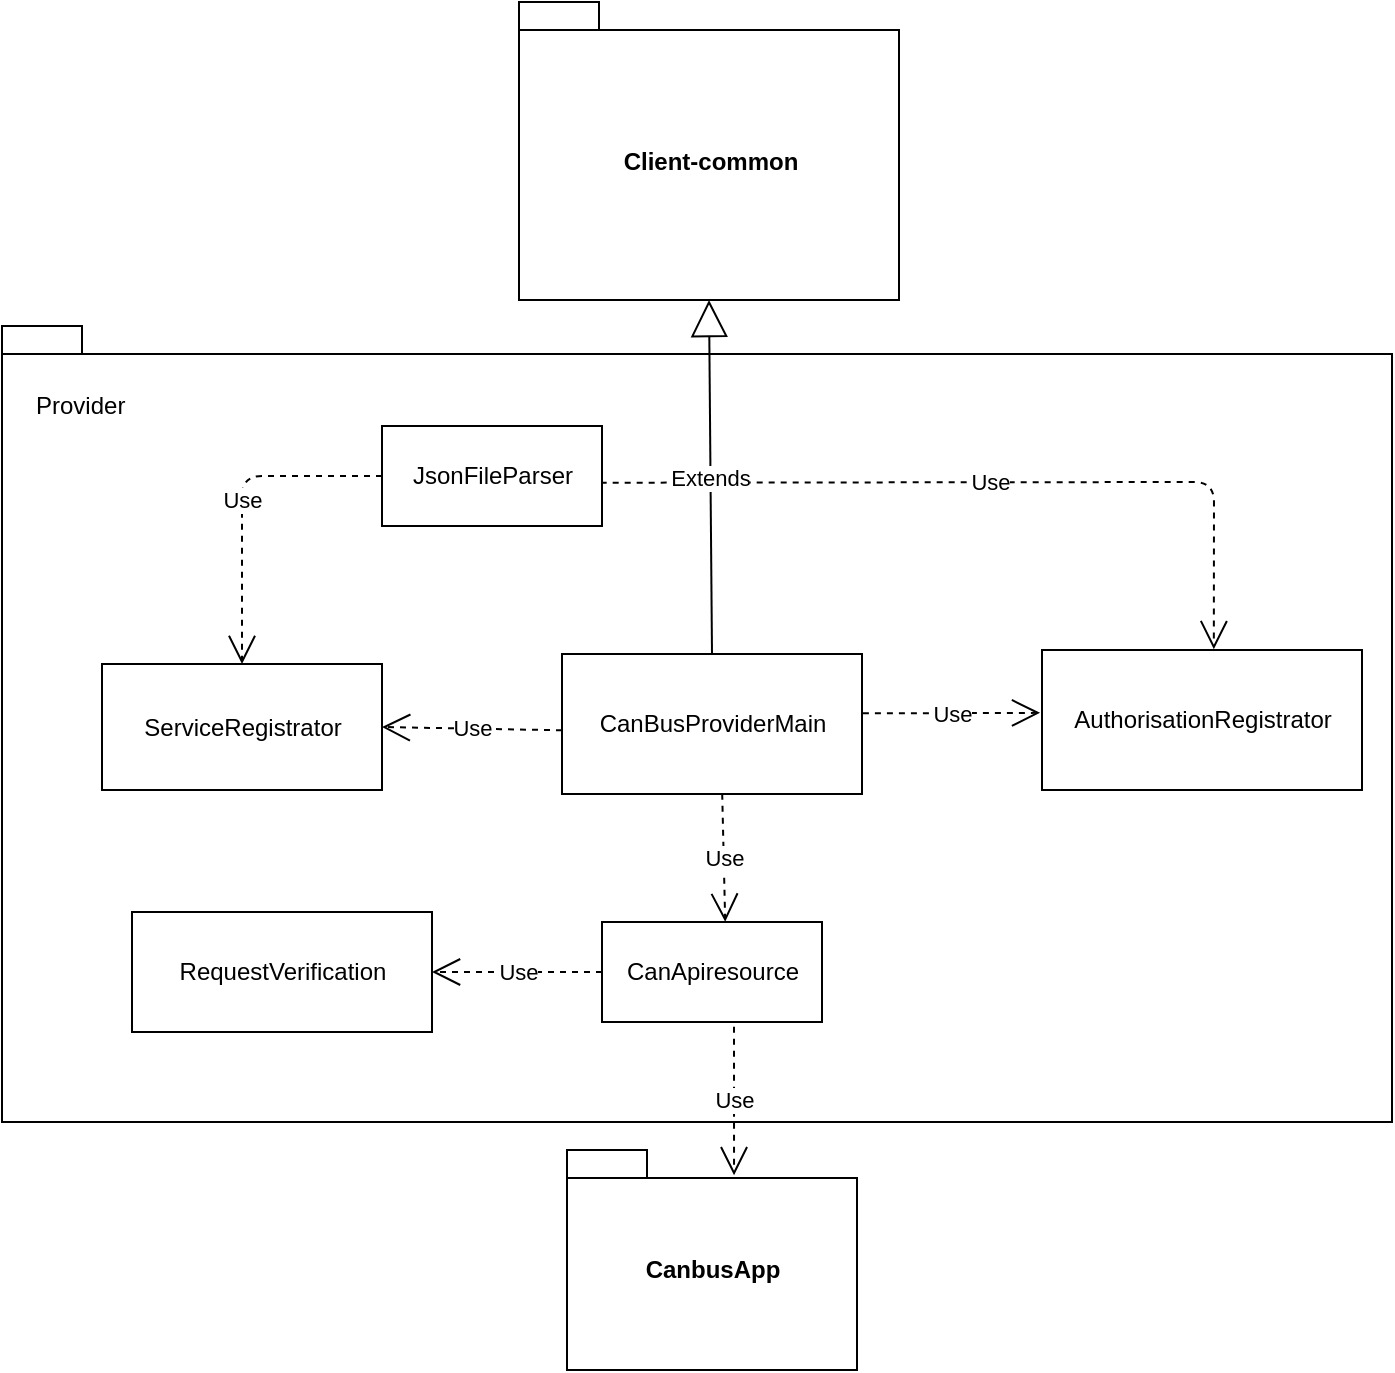 <mxfile version="10.6.7" type="device"><diagram id="EoEs8hktSNW-Q5jUOxV2" name="Page-1"><mxGraphModel dx="1087" dy="748" grid="1" gridSize="10" guides="1" tooltips="1" connect="1" arrows="1" fold="1" page="1" pageScale="1" pageWidth="827" pageHeight="1169" math="0" shadow="0"><root><mxCell id="0"/><mxCell id="1" parent="0"/><mxCell id="rOJ123NV-UDQhAAl2sEE-100" value="Client-common" style="shape=folder;fontStyle=1;spacingTop=10;tabWidth=40;tabHeight=14;tabPosition=left;html=1;" parent="1" vertex="1"><mxGeometry x="293.5" y="350" width="190" height="149" as="geometry"/></mxCell><mxCell id="rOJ123NV-UDQhAAl2sEE-98" value="" style="shape=folder;fontStyle=1;spacingTop=10;tabWidth=40;tabHeight=14;tabPosition=left;html=1;" parent="1" vertex="1"><mxGeometry x="35" y="512" width="695" height="398" as="geometry"/></mxCell><mxCell id="rOJ123NV-UDQhAAl2sEE-96" value="CanbusApp" style="shape=folder;fontStyle=1;spacingTop=10;tabWidth=40;tabHeight=14;tabPosition=left;html=1;" parent="1" vertex="1"><mxGeometry x="317.5" y="924" width="145" height="110" as="geometry"/></mxCell><mxCell id="rOJ123NV-UDQhAAl2sEE-58" value="Use" style="endArrow=open;endSize=12;dashed=1;html=1;exitX=0;exitY=0.545;exitDx=0;exitDy=0;entryX=1;entryY=0.5;entryDx=0;entryDy=0;exitPerimeter=0;" parent="1" source="6dyVqwLQ4hwMuBXD-mBY-1" target="6dyVqwLQ4hwMuBXD-mBY-2" edge="1"><mxGeometry width="160" relative="1" as="geometry"><mxPoint x="265" y="716" as="sourcePoint"/><mxPoint x="176" y="689" as="targetPoint"/></mxGeometry></mxCell><mxCell id="rOJ123NV-UDQhAAl2sEE-66" value="Use" style="endArrow=open;endSize=12;dashed=1;html=1;exitX=1.003;exitY=0.424;exitDx=0;exitDy=0;exitPerimeter=0;entryX=-0.006;entryY=0.449;entryDx=0;entryDy=0;entryPerimeter=0;" parent="1" source="6dyVqwLQ4hwMuBXD-mBY-1" target="6dyVqwLQ4hwMuBXD-mBY-5" edge="1"><mxGeometry width="160" relative="1" as="geometry"><mxPoint x="518" y="705" as="sourcePoint"/><mxPoint x="555" y="706" as="targetPoint"/></mxGeometry></mxCell><mxCell id="rOJ123NV-UDQhAAl2sEE-79" value="Use" style="endArrow=open;endSize=12;dashed=1;html=1;exitX=0;exitY=0.5;exitDx=0;exitDy=0;entryX=0.5;entryY=0;entryDx=0;entryDy=0;" parent="1" source="6dyVqwLQ4hwMuBXD-mBY-3" target="6dyVqwLQ4hwMuBXD-mBY-2" edge="1"><mxGeometry width="160" relative="1" as="geometry"><mxPoint x="200.714" y="558.286" as="sourcePoint"/><mxPoint x="114" y="548" as="targetPoint"/><Array as="points"><mxPoint x="155" y="587"/></Array></mxGeometry></mxCell><mxCell id="rOJ123NV-UDQhAAl2sEE-80" value="Use" style="endArrow=open;endSize=12;dashed=1;html=1;exitX=0.994;exitY=0.567;exitDx=0;exitDy=0;exitPerimeter=0;entryX=0.537;entryY=-0.006;entryDx=0;entryDy=0;entryPerimeter=0;" parent="1" source="6dyVqwLQ4hwMuBXD-mBY-3" target="6dyVqwLQ4hwMuBXD-mBY-5" edge="1"><mxGeometry width="160" relative="1" as="geometry"><mxPoint x="352.143" y="522.571" as="sourcePoint"/><mxPoint x="878" y="620.793" as="targetPoint"/><Array as="points"><mxPoint x="641" y="590"/></Array></mxGeometry></mxCell><mxCell id="rOJ123NV-UDQhAAl2sEE-86" value="Use" style="endArrow=open;endSize=12;dashed=1;html=1;exitX=0.534;exitY=0.998;exitDx=0;exitDy=0;entryX=0.56;entryY=-0.002;entryDx=0;entryDy=0;entryPerimeter=0;exitPerimeter=0;" parent="1" source="6dyVqwLQ4hwMuBXD-mBY-1" target="6dyVqwLQ4hwMuBXD-mBY-8" edge="1"><mxGeometry width="160" relative="1" as="geometry"><mxPoint x="394" y="815" as="sourcePoint"/><mxPoint x="715" y="985" as="targetPoint"/></mxGeometry></mxCell><mxCell id="rOJ123NV-UDQhAAl2sEE-99" value="Provider" style="text;html=1;resizable=0;points=[];autosize=1;align=left;verticalAlign=top;spacingTop=-4;" parent="1" vertex="1"><mxGeometry x="50" y="542" width="70" height="20" as="geometry"/></mxCell><mxCell id="6dyVqwLQ4hwMuBXD-mBY-1" value="CanBusProviderMain" style="html=1;" vertex="1" parent="1"><mxGeometry x="315" y="676" width="150" height="70" as="geometry"/></mxCell><mxCell id="6dyVqwLQ4hwMuBXD-mBY-2" value="ServiceRegistrator" style="html=1;" vertex="1" parent="1"><mxGeometry x="85" y="681" width="140" height="63" as="geometry"/></mxCell><mxCell id="6dyVqwLQ4hwMuBXD-mBY-3" value="JsonFileParser" style="html=1;" vertex="1" parent="1"><mxGeometry x="225" y="562" width="110" height="50" as="geometry"/></mxCell><mxCell id="6dyVqwLQ4hwMuBXD-mBY-5" value="AuthorisationRegistrator" style="html=1;" vertex="1" parent="1"><mxGeometry x="555" y="674" width="160" height="70" as="geometry"/></mxCell><mxCell id="6dyVqwLQ4hwMuBXD-mBY-8" value="CanApiresource" style="html=1;" vertex="1" parent="1"><mxGeometry x="335" y="810" width="110" height="50" as="geometry"/></mxCell><mxCell id="6dyVqwLQ4hwMuBXD-mBY-9" value="RequestVerification" style="html=1;" vertex="1" parent="1"><mxGeometry x="100" y="805" width="150" height="60" as="geometry"/></mxCell><mxCell id="6dyVqwLQ4hwMuBXD-mBY-10" value="Extends" style="endArrow=block;endSize=16;endFill=0;html=1;exitX=0.5;exitY=0;exitDx=0;exitDy=0;entryX=0.5;entryY=1;entryDx=0;entryDy=0;entryPerimeter=0;" edge="1" parent="1" source="6dyVqwLQ4hwMuBXD-mBY-1" target="rOJ123NV-UDQhAAl2sEE-100"><mxGeometry width="160" relative="1" as="geometry"><mxPoint x="410" y="660" as="sourcePoint"/><mxPoint x="570" y="660" as="targetPoint"/></mxGeometry></mxCell><mxCell id="6dyVqwLQ4hwMuBXD-mBY-11" value="Use" style="endArrow=open;endSize=12;dashed=1;html=1;exitX=0.6;exitY=1.047;exitDx=0;exitDy=0;exitPerimeter=0;entryX=0.576;entryY=0.115;entryDx=0;entryDy=0;entryPerimeter=0;" edge="1" parent="1" source="6dyVqwLQ4hwMuBXD-mBY-8" target="rOJ123NV-UDQhAAl2sEE-96"><mxGeometry width="160" relative="1" as="geometry"><mxPoint x="410" y="1010" as="sourcePoint"/><mxPoint x="370" y="1000" as="targetPoint"/></mxGeometry></mxCell><mxCell id="6dyVqwLQ4hwMuBXD-mBY-12" value="Use" style="endArrow=open;endSize=12;dashed=1;html=1;exitX=0;exitY=0.5;exitDx=0;exitDy=0;entryX=1;entryY=0.5;entryDx=0;entryDy=0;" edge="1" parent="1" source="6dyVqwLQ4hwMuBXD-mBY-8" target="6dyVqwLQ4hwMuBXD-mBY-9"><mxGeometry width="160" relative="1" as="geometry"><mxPoint x="220" y="978" as="sourcePoint"/><mxPoint x="380" y="978" as="targetPoint"/><Array as="points"><mxPoint x="300" y="835"/></Array></mxGeometry></mxCell></root></mxGraphModel></diagram></mxfile>